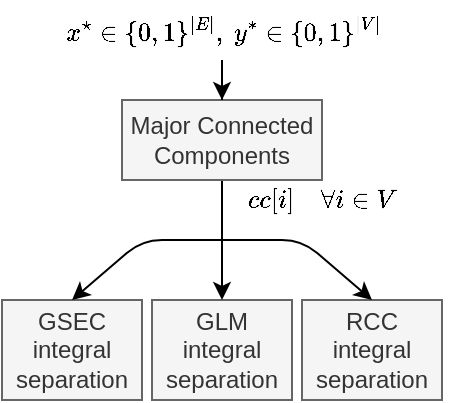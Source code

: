 <mxfile version="18.0.6" type="device" pages="2"><diagram id="yCdrpij12RWUHOF7RABw" name="Integral separation"><mxGraphModel dx="1418" dy="864" grid="1" gridSize="10" guides="1" tooltips="1" connect="1" arrows="1" fold="1" page="1" pageScale="1" pageWidth="10000" pageHeight="10000" math="1" shadow="0"><root><mxCell id="0"/><mxCell id="1" parent="0"/><mxCell id="8obks6GUfAup7YDiZ3kM-3" value="$$cc[i] \quad \forall i \in V$$" style="edgeStyle=orthogonalEdgeStyle;rounded=0;orthogonalLoop=1;jettySize=auto;html=1;endArrow=none;endFill=0;exitX=0.5;exitY=1;exitDx=0;exitDy=0;" parent="1" source="8obks6GUfAup7YDiZ3kM-1" edge="1"><mxGeometry x="-0.333" y="50" relative="1" as="geometry"><mxPoint x="720" y="450" as="targetPoint"/><Array as="points"><mxPoint x="720" y="450"/></Array><mxPoint as="offset"/></mxGeometry></mxCell><mxCell id="8obks6GUfAup7YDiZ3kM-1" value="Major Connected Components" style="rounded=0;whiteSpace=wrap;html=1;fillColor=#f5f5f5;strokeColor=#666666;fontColor=#333333;" parent="1" vertex="1"><mxGeometry x="670" y="380" width="100" height="40" as="geometry"/></mxCell><mxCell id="8obks6GUfAup7YDiZ3kM-5" value="GSEC integral separation" style="rounded=0;whiteSpace=wrap;html=1;fillColor=#f5f5f5;strokeColor=#666666;fontColor=#333333;" parent="1" vertex="1"><mxGeometry x="610" y="480" width="70" height="50" as="geometry"/></mxCell><mxCell id="8obks6GUfAup7YDiZ3kM-6" value="GLM integral separation" style="rounded=0;whiteSpace=wrap;html=1;fillColor=#f5f5f5;strokeColor=#666666;fontColor=#333333;" parent="1" vertex="1"><mxGeometry x="685" y="480" width="70" height="50" as="geometry"/></mxCell><mxCell id="8obks6GUfAup7YDiZ3kM-7" value="RCC integral separation" style="rounded=0;whiteSpace=wrap;html=1;fillColor=#f5f5f5;strokeColor=#666666;fontColor=#333333;" parent="1" vertex="1"><mxGeometry x="760" y="480" width="70" height="50" as="geometry"/></mxCell><mxCell id="8obks6GUfAup7YDiZ3kM-8" value="" style="endArrow=classic;html=1;entryX=0.5;entryY=0;entryDx=0;entryDy=0;" parent="1" target="8obks6GUfAup7YDiZ3kM-6" edge="1"><mxGeometry width="50" height="50" relative="1" as="geometry"><mxPoint x="720" y="450" as="sourcePoint"/><mxPoint x="800" y="450" as="targetPoint"/></mxGeometry></mxCell><mxCell id="8obks6GUfAup7YDiZ3kM-9" value="" style="endArrow=classic;html=1;entryX=0.5;entryY=0;entryDx=0;entryDy=0;" parent="1" target="8obks6GUfAup7YDiZ3kM-7" edge="1"><mxGeometry width="50" height="50" relative="1" as="geometry"><mxPoint x="720" y="450" as="sourcePoint"/><mxPoint x="660" y="490" as="targetPoint"/><Array as="points"><mxPoint x="760" y="450"/></Array></mxGeometry></mxCell><mxCell id="8obks6GUfAup7YDiZ3kM-10" value="" style="endArrow=classic;html=1;entryX=0.5;entryY=0;entryDx=0;entryDy=0;" parent="1" target="8obks6GUfAup7YDiZ3kM-5" edge="1"><mxGeometry width="50" height="50" relative="1" as="geometry"><mxPoint x="720" y="450" as="sourcePoint"/><mxPoint x="805" y="490" as="targetPoint"/><Array as="points"><mxPoint x="680" y="450"/></Array></mxGeometry></mxCell><mxCell id="mIPv4zB61RaJJdebC21D-1" style="edgeStyle=orthogonalEdgeStyle;rounded=0;orthogonalLoop=1;jettySize=auto;html=1;entryX=0.5;entryY=0;entryDx=0;entryDy=0;" parent="1" source="mIPv4zB61RaJJdebC21D-2" target="8obks6GUfAup7YDiZ3kM-1" edge="1"><mxGeometry relative="1" as="geometry"><mxPoint x="720" y="400" as="targetPoint"/></mxGeometry></mxCell><mxCell id="mIPv4zB61RaJJdebC21D-2" value="&lt;span style=&quot;color: rgb(0 , 0 , 0) ; font-family: &amp;quot;helvetica&amp;quot; ; font-size: 11px ; font-style: normal ; font-weight: 400 ; letter-spacing: normal ; text-align: center ; text-indent: 0px ; text-transform: none ; word-spacing: 0px ; background-color: rgb(255 , 255 , 255) ; display: inline ; float: none&quot;&gt;$$x^\star \in \{0, 1\}^{|E|},\ y^* \in \{0, 1\}^{|V|}$$&lt;/span&gt;" style="text;html=1;strokeColor=none;fillColor=none;align=center;verticalAlign=middle;whiteSpace=wrap;rounded=0;" parent="1" vertex="1"><mxGeometry x="647.5" y="330" width="145" height="30" as="geometry"/></mxCell></root></mxGraphModel></diagram><diagram id="ZJNJwCouYNsILfxYSoZq" name="Fractional separation"><mxGraphModel dx="1418" dy="864" grid="1" gridSize="10" guides="1" tooltips="1" connect="1" arrows="1" fold="1" page="1" pageScale="1" pageWidth="10000" pageHeight="10000" math="1" shadow="0"><root><mxCell id="M_T67xUi5BpGAwLz-M_Z-0"/><mxCell id="M_T67xUi5BpGAwLz-M_Z-1" parent="M_T67xUi5BpGAwLz-M_Z-0"/><mxCell id="iD-odqzIq2_iBv_A0lcS-0" value="$$f_{\mathrm{max}}(u, v), F_1(u, v), F_2(u, v)$$" style="edgeStyle=orthogonalEdgeStyle;rounded=0;orthogonalLoop=1;jettySize=auto;html=1;endArrow=none;endFill=0;exitX=0.5;exitY=1;exitDx=0;exitDy=0;" parent="M_T67xUi5BpGAwLz-M_Z-1" source="iD-odqzIq2_iBv_A0lcS-1" edge="1"><mxGeometry x="-0.333" y="90" relative="1" as="geometry"><mxPoint x="720" y="450" as="targetPoint"/><Array as="points"><mxPoint x="720" y="450"/></Array><mxPoint as="offset"/></mxGeometry></mxCell><mxCell id="iD-odqzIq2_iBv_A0lcS-1" value="Maxflow, mincut $$\forall u, v \in V, u \ne v$$" style="rounded=0;whiteSpace=wrap;html=1;fillColor=#f5f5f5;strokeColor=#666666;fontColor=#333333;" parent="M_T67xUi5BpGAwLz-M_Z-1" vertex="1"><mxGeometry x="662.5" y="360" width="115" height="60" as="geometry"/></mxCell><mxCell id="iD-odqzIq2_iBv_A0lcS-2" value="GSEC fractional separation" style="rounded=0;whiteSpace=wrap;html=1;fillColor=#f5f5f5;strokeColor=#666666;fontColor=#333333;" parent="M_T67xUi5BpGAwLz-M_Z-1" vertex="1"><mxGeometry x="610" y="480" width="70" height="50" as="geometry"/></mxCell><mxCell id="iD-odqzIq2_iBv_A0lcS-3" value="GLM fractional separation" style="rounded=0;whiteSpace=wrap;html=1;fillColor=#f5f5f5;strokeColor=#666666;fontColor=#333333;" parent="M_T67xUi5BpGAwLz-M_Z-1" vertex="1"><mxGeometry x="685" y="480" width="70" height="50" as="geometry"/></mxCell><mxCell id="iD-odqzIq2_iBv_A0lcS-4" value="RCC fractional separation" style="rounded=0;whiteSpace=wrap;html=1;fillColor=#f5f5f5;strokeColor=#666666;fontColor=#333333;" parent="M_T67xUi5BpGAwLz-M_Z-1" vertex="1"><mxGeometry x="760" y="481" width="70" height="49" as="geometry"/></mxCell><mxCell id="iD-odqzIq2_iBv_A0lcS-5" value="" style="endArrow=classic;html=1;entryX=0.5;entryY=0;entryDx=0;entryDy=0;" parent="M_T67xUi5BpGAwLz-M_Z-1" target="iD-odqzIq2_iBv_A0lcS-3" edge="1"><mxGeometry width="50" height="50" relative="1" as="geometry"><mxPoint x="720" y="450" as="sourcePoint"/><mxPoint x="800" y="450" as="targetPoint"/></mxGeometry></mxCell><mxCell id="iD-odqzIq2_iBv_A0lcS-6" value="" style="endArrow=classic;html=1;entryX=0.5;entryY=0;entryDx=0;entryDy=0;" parent="M_T67xUi5BpGAwLz-M_Z-1" target="iD-odqzIq2_iBv_A0lcS-4" edge="1"><mxGeometry width="50" height="50" relative="1" as="geometry"><mxPoint x="720" y="450" as="sourcePoint"/><mxPoint x="660" y="490" as="targetPoint"/><Array as="points"><mxPoint x="760" y="450"/></Array></mxGeometry></mxCell><mxCell id="iD-odqzIq2_iBv_A0lcS-7" value="" style="endArrow=classic;html=1;entryX=0.5;entryY=0;entryDx=0;entryDy=0;" parent="M_T67xUi5BpGAwLz-M_Z-1" target="iD-odqzIq2_iBv_A0lcS-2" edge="1"><mxGeometry width="50" height="50" relative="1" as="geometry"><mxPoint x="720" y="450" as="sourcePoint"/><mxPoint x="805" y="490" as="targetPoint"/><Array as="points"><mxPoint x="680" y="450"/></Array></mxGeometry></mxCell><mxCell id="iD-odqzIq2_iBv_A0lcS-11" style="edgeStyle=orthogonalEdgeStyle;rounded=0;orthogonalLoop=1;jettySize=auto;html=1;entryX=0.5;entryY=0;entryDx=0;entryDy=0;" parent="M_T67xUi5BpGAwLz-M_Z-1" source="iD-odqzIq2_iBv_A0lcS-10" target="iD-odqzIq2_iBv_A0lcS-1" edge="1"><mxGeometry relative="1" as="geometry"/></mxCell><mxCell id="iD-odqzIq2_iBv_A0lcS-10" value="&lt;span style=&quot;color: rgb(0, 0, 0); font-family: helvetica; font-size: 11px; font-style: normal; font-variant-ligatures: normal; font-variant-caps: normal; font-weight: 400; letter-spacing: normal; orphans: 2; text-align: center; text-indent: 0px; text-transform: none; widows: 2; word-spacing: 0px; -webkit-text-stroke-width: 0px; background-color: rgb(255, 255, 255); text-decoration-thickness: initial; text-decoration-style: initial; text-decoration-color: initial; float: none; display: inline !important;&quot;&gt;$$x^\star \in \mathbb{R}^{|E|},\ y^* \in \mathbb{R}^{|V|}$$&lt;/span&gt;" style="text;html=1;strokeColor=none;fillColor=none;align=center;verticalAlign=middle;whiteSpace=wrap;rounded=0;" parent="M_T67xUi5BpGAwLz-M_Z-1" vertex="1"><mxGeometry x="627.5" y="310" width="185" height="30" as="geometry"/></mxCell></root></mxGraphModel></diagram></mxfile>